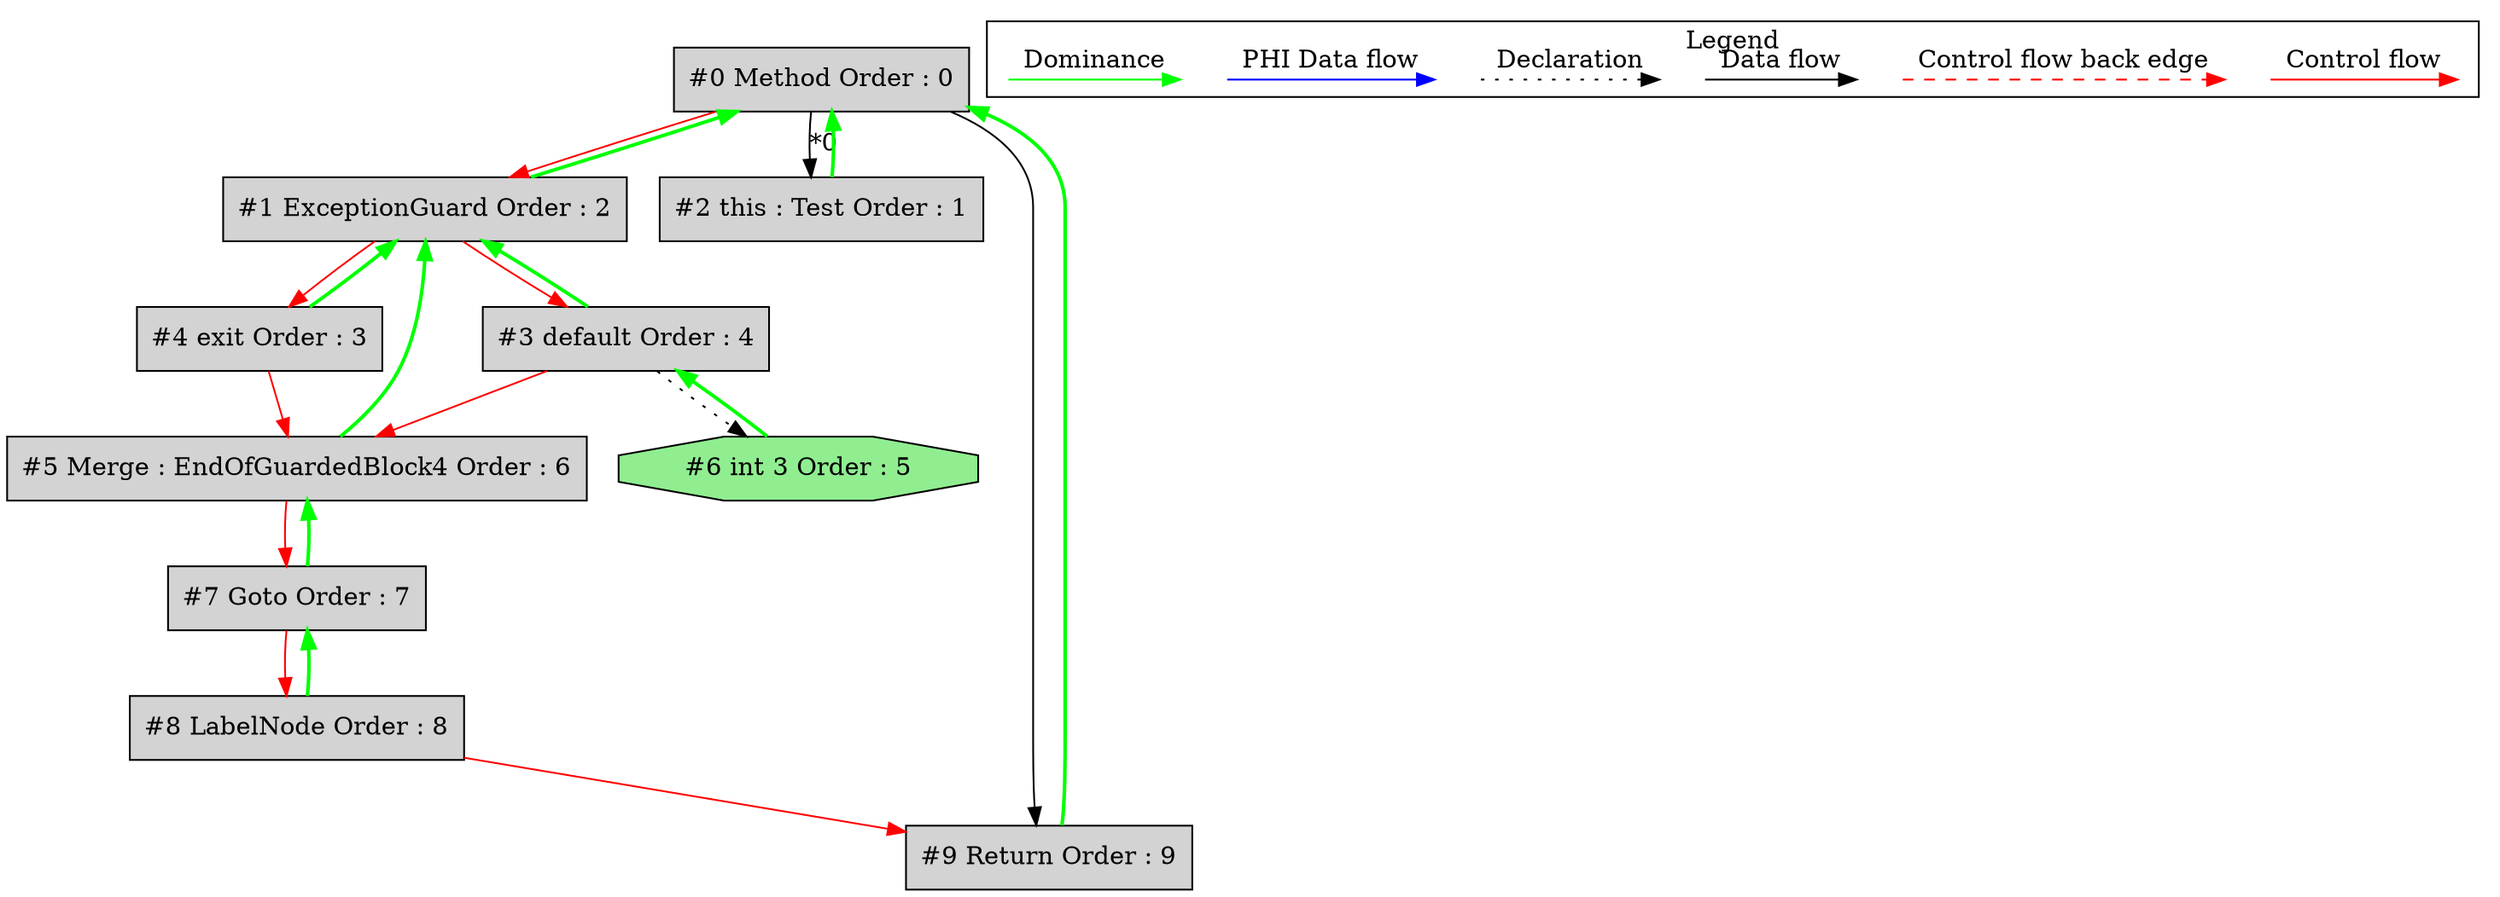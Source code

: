digraph debugoutput {
 ordering="in";
 node0[label="#0 Method Order : 0",shape=box, fillcolor=lightgrey, style=filled];
 node1[label="#1 ExceptionGuard Order : 2",shape=box, fillcolor=lightgrey, style=filled];
 node1 -> node0[dir="forward" color="green" penwidth="2"];
 node0 -> node1[labeldistance=2, color=red, fontcolor=red];
 node2[label="#2 this : Test Order : 1",shape=box, fillcolor=lightgrey, style=filled];
 node2 -> node0[dir="forward" color="green" penwidth="2"];
 node0 -> node2[headlabel="*0", labeldistance=2];
 node3[label="#3 default Order : 4",shape=box, fillcolor=lightgrey, style=filled];
 node3 -> node1[dir="forward" color="green" penwidth="2"];
 node1 -> node3[labeldistance=2, color=red, fontcolor=red];
 node4[label="#4 exit Order : 3",shape=box, fillcolor=lightgrey, style=filled];
 node4 -> node1[dir="forward" color="green" penwidth="2"];
 node1 -> node4[labeldistance=2, color=red, fontcolor=red];
 node5[label="#5 Merge : EndOfGuardedBlock4 Order : 6",shape=box, fillcolor=lightgrey, style=filled];
 node5 -> node1[dir="forward" color="green" penwidth="2"];
 node3 -> node5[labeldistance=2, color=red, fontcolor=red];
 node4 -> node5[labeldistance=2, color=red, fontcolor=red];
 node6[label="#6 int 3 Order : 5",shape=octagon, fillcolor=lightgreen, style=filled];
 node6 -> node3[dir="forward" color="green" penwidth="2"];
 node3 -> node6[style=dotted];
 node7[label="#7 Goto Order : 7",shape=box, fillcolor=lightgrey, style=filled];
 node7 -> node5[dir="forward" color="green" penwidth="2"];
 node5 -> node7[labeldistance=2, color=red, fontcolor=red];
 node8[label="#8 LabelNode Order : 8",shape=box, fillcolor=lightgrey, style=filled];
 node8 -> node7[dir="forward" color="green" penwidth="2"];
 node7 -> node8[labeldistance=2, color=red, fontcolor=red];
 node9[label="#9 Return Order : 9",shape=box, fillcolor=lightgrey, style=filled];
 node9 -> node0[dir="forward" color="green" penwidth="2"];
 node8 -> node9[labeldistance=2, color=red, fontcolor=red];
 node0 -> node9;
 subgraph cluster_000 {
  label = "Legend";
  node [shape=point]
  {
   rank=same;
   c0 [style = invis];
   c1 [style = invis];
   c2 [style = invis];
   c3 [style = invis];
   d0 [style = invis];
   d1 [style = invis];
   d2 [style = invis];
   d3 [style = invis];
   d4 [style = invis];
   d5 [style = invis];
   d6 [style = invis];
   d7 [style = invis];
  }
  c0 -> c1 [label="Control flow", style=solid, color=red]
  c2 -> c3 [label="Control flow back edge", style=dashed, color=red]
  d0 -> d1 [label="Data flow"]
  d2 -> d3 [label="Declaration", style=dotted]
  d4 -> d5 [label="PHI Data flow", color=blue]
  d6 -> d7 [label="Dominance", color=green]
 }

}
